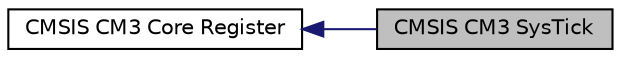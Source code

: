 digraph structs
{
  edge [fontname="Helvetica",fontsize="10",labelfontname="Helvetica",labelfontsize="10"];
  node [fontname="Helvetica",fontsize="10",shape=record];
  rankdir=LR;
  Node0 [label="CMSIS CM3 SysTick",height=0.2,width=0.4,color="black", fillcolor="grey75", style="filled" fontcolor="black"];
  Node1 [label="CMSIS CM3 Core Register",height=0.2,width=0.4,color="black", fillcolor="white", style="filled",URL="$group___c_m_s_i_s___c_m3__core__register.html"];
  Node1->Node0 [shape=plaintext, color="midnightblue", dir="back", style="solid"];
}
